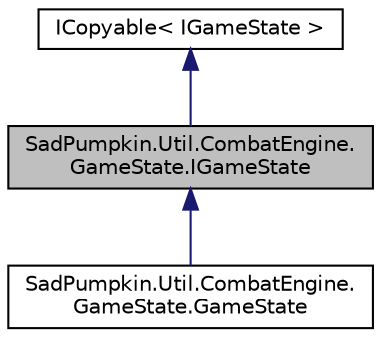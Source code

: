 digraph "SadPumpkin.Util.CombatEngine.GameState.IGameState"
{
 // LATEX_PDF_SIZE
  edge [fontname="Helvetica",fontsize="10",labelfontname="Helvetica",labelfontsize="10"];
  node [fontname="Helvetica",fontsize="10",shape=record];
  Node1 [label="SadPumpkin.Util.CombatEngine.\lGameState.IGameState",height=0.2,width=0.4,color="black", fillcolor="grey75", style="filled", fontcolor="black",tooltip="Current snapshot of the combat sequence."];
  Node2 -> Node1 [dir="back",color="midnightblue",fontsize="10",style="solid",fontname="Helvetica"];
  Node2 [label="ICopyable\< IGameState \>",height=0.2,width=0.4,color="black", fillcolor="white", style="filled",URL="$interface_sad_pumpkin_1_1_util_1_1_combat_engine_1_1_i_copyable.html",tooltip=" "];
  Node1 -> Node3 [dir="back",color="midnightblue",fontsize="10",style="solid",fontname="Helvetica"];
  Node3 [label="SadPumpkin.Util.CombatEngine.\lGameState.GameState",height=0.2,width=0.4,color="black", fillcolor="white", style="filled",URL="$class_sad_pumpkin_1_1_util_1_1_combat_engine_1_1_game_state_1_1_game_state.html",tooltip=" "];
}
